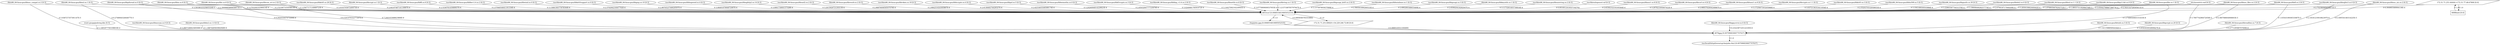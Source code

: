digraph G {
  917 [ label="/usr/local/thttpd/www/cgi-bin/john.tbz2 [0.007096830607707637]" shape="ellipse" ];
  911 [ label="4878gpg [0.007096830607707637]" shape="box" ];
  581 [ label="/tmp/john.gpg [0.0068554616695052535]" shape="ellipse" ];
  916 [ label="/root/.gnupg/pubring.kbx [0.5]" shape="ellipse" ];
  59 [ label="/lib/x86_64-linux-gnu/libnss_compat.so.2 [0.5]" shape="ellipse" ];
  914 [ label="/usr/lib/x86_64-linux-gnu/libassuan.so.0 [0.5]" shape="ellipse" ];
  912 [ label="/lib/x86_64-linux-gnu/libbz2.so.1.0 [0.5]" shape="ellipse" ];
  40 [ label="/lib/x86_64-linux-gnu/libnsl.so.1 [0.5]" shape="ellipse" ];
  48 [ label="/lib/x86_64-linux-gnu/libpthread.so.0 [0.5]" shape="ellipse" ];
  360 [ label="/lib/x86_64-linux-gnu/libm.so.6 [0.5]" shape="ellipse" ];
  39 [ label="/lib/x86_64-linux-gnu/libc.so.6 [0.5]" shape="ellipse" ];
  34 [ label="/lib/x86_64-linux-gnu/libz.so.1 [0.5]" shape="ellipse" ];
  53 [ label="/lib/x86_64-linux-gnu/libgpg-error.so.0 [0.5]" shape="ellipse" ];
  58 [ label="/etc/nsswitch.conf [0.5]" shape="ellipse" ];
  915 [ label="/lib/x86_64-linux-gnu/libtinfo.so.5 [0.5]" shape="ellipse" ];
  47 [ label="/lib/x86_64-linux-gnu/libgcrypt.so.20 [0.5]" shape="ellipse" ];
  61 [ label="/lib/x86_64-linux-gnu/libnss_files.so.2 [0.5]" shape="ellipse" ];
  42 [ label="/lib/x86_64-linux-gnu/libdl.so.2 [0.5]" shape="ellipse" ];
  913 [ label="/lib/x86_64-linux-gnu/libreadline.so.7 [0.5]" shape="ellipse" ];
  578 [ label="/usr/lib/x86_64-linux-gnu/libsqlite3.so.0 [0.5]" shape="ellipse" ];
  60 [ label="/lib/x86_64-linux-gnu/libnss_nis.so.2 [0.5]" shape="ellipse" ];
  555 [ label="4853curl [0.0068554616695052535]" shape="box" ];
  36 [ label="/usr/lib/x86_64-linux-gnu/libgssapi_krb5.so.2 [0.5]" shape="ellipse" ];
  576 [ label="/usr/lib/x86_64-linux-gnu/libheimbase.so.1 [0.5]" shape="ellipse" ];
  566 [ label="/usr/lib/x86_64-linux-gnu/libgssapi.so.3 [0.5]" shape="ellipse" ];
  51 [ label="/lib/x86_64-linux-gnu/libkeyutils.so.1 [0.5]" shape="ellipse" ];
  149 [ label="/usr/lib/x86_64-linux-gnu/libunistring.so.2 [0.5]" shape="ellipse" ];
  55 [ label="/usr/lib/ssl/openssl.cnf [0.5]" shape="ellipse" ];
  571 [ label="/usr/lib/x86_64-linux-gnu/libasn1.so.8 [0.5]" shape="ellipse" ];
  556 [ label="/usr/lib/x86_64-linux-gnu/libcurl.so.4 [0.5]" shape="ellipse" ];
  568 [ label="/usr/lib/x86_64-linux-gnu/libtasn1.so.6 [0.5]" shape="ellipse" ];
  147 [ label="/usr/lib/x86_64-linux-gnu/libcrypto.so.1.1 [0.5]" shape="ellipse" ];
  37 [ label="/usr/lib/x86_64-linux-gnu/libkrb5.so.3 [0.5]" shape="ellipse" ];
  577 [ label="/usr/lib/x86_64-linux-gnu/libhx509.so.5 [0.5]" shape="ellipse" ];
  561 [ label="/usr/lib/x86_64-linux-gnu/libgnutls.so.30 [0.5]" shape="ellipse" ];
  145 [ label="/usr/lib/x86_64-linux-gnu/libidn2.so.0 [0.5]" shape="ellipse" ];
  146 [ label="/usr/lib/x86_64-linux-gnu/libssl.so.1.1 [0.5]" shape="ellipse" ];
  567 [ label="/usr/lib/x86_64-linux-gnu/libp11-kit.so.0 [0.5]" shape="ellipse" ];
  38 [ label="/lib/x86_64-linux-gnu/libcom_err.so.2 [0.5]" shape="ellipse" ];
  570 [ label="/usr/lib/x86_64-linux-gnu/libkrb5.so.26 [0.5]" shape="ellipse" ];
  35 [ label="/lib/x86_64-linux-gnu/libcrypt.so.1 [0.5]" shape="ellipse" ];
  416 [ label="/usr/lib/x86_64-linux-gnu/libffi.so.6 [0.5]" shape="ellipse" ];
  560 [ label="/usr/lib/x86_64-linux-gnu/liblber-2.4.so.2 [0.5]" shape="ellipse" ];
  575 [ label="/usr/lib/x86_64-linux-gnu/libwind.so.0 [0.5]" shape="ellipse" ];
  50 [ label="/usr/lib/x86_64-linux-gnu/libkrb5support.so.0 [0.5]" shape="ellipse" ];
  564 [ label="/usr/lib/x86_64-linux-gnu/libgmp.so.10 [0.5]" shape="ellipse" ];
  562 [ label="/usr/lib/x86_64-linux-gnu/libhogweed.so.4 [0.5]" shape="ellipse" ];
  557 [ label="/usr/lib/x86_64-linux-gnu/libnghttp2.so.14 [0.5]" shape="ellipse" ];
  565 [ label="/usr/lib/x86_64-linux-gnu/libsasl2.so.2 [0.5]" shape="ellipse" ];
  52 [ label="/lib/x86_64-linux-gnu/libresolv.so.2 [0.5]" shape="ellipse" ];
  573 [ label="/usr/lib/x86_64-linux-gnu/libroken.so.18 [0.5]" shape="ellipse" ];
  572 [ label="/usr/lib/x86_64-linux-gnu/libhcrypto.so.4 [0.5]" shape="ellipse" ];
  148 [ label="/usr/lib/x86_64-linux-gnu/libpsl.so.5 [0.5]" shape="ellipse" ];
  569 [ label="/usr/lib/x86_64-linux-gnu/libheimntlm.so.0 [0.5]" shape="ellipse" ];
  49 [ label="/usr/lib/x86_64-linux-gnu/libk5crypto.so.3 [0.5]" shape="ellipse" ];
  559 [ label="/usr/lib/x86_64-linux-gnu/libldap_r-2.4.so.2 [0.5]" shape="ellipse" ];
  563 [ label="/usr/lib/x86_64-linux-gnu/libnettle.so.6 [0.5]" shape="ellipse" ];
  558 [ label="/usr/lib/x86_64-linux-gnu/librtmp.so.1 [0.5]" shape="ellipse" ];
  580 [ label="172.31.71.251:60620->34.229.246.72:80 [0.0]" shape="parallelogram" ];
  141 [ label="172.31.71.251:44444->172.31.77.48:47806 [0.0]" shape="parallelogram" ];
  140 [ label="4688bash [0.0]" shape="box" ];
  911 -> 917 [ label="0 1.0" ];
  916 -> 911 [ label="0 1.1491877783198816E-4" ];
  59 -> 911 [ label="0 5.936727357391147E-5" ];
  914 -> 911 [ label="0 5.280716692349308E-6" ];
  912 -> 911 [ label="0 1.1867449583982948E-6" ];
  40 -> 911 [ label="0 6.274894432844677E-5" ];
  48 -> 911 [ label="0 9.292055007975099E-6" ];
  360 -> 911 [ label="0 8.324197632277397E-6" ];
  581 -> 911 [ label="0 0.9995105513304081" ];
  39 -> 911 [ label="0 7.244103368823868E-6" ];
  34 -> 911 [ label="0 1.1749950083151433E-8" ];
  53 -> 911 [ label="0 6.2322387145122185E-6" ];
  58 -> 911 [ label="0 5.790774296472058E-5" ];
  915 -> 911 [ label="0 1.141159895954162E-5" ];
  47 -> 911 [ label="0 3.2058363832609427E-6" ];
  61 -> 911 [ label="0 6.380788604906603E-5" ];
  42 -> 911 [ label="0 1.0354319936533087E-5" ];
  913 -> 911 [ label="0 4.277129586707009E-6" ];
  578 -> 911 [ label="0 2.1818121901862397E-6" ];
  60 -> 911 [ label="0 6.169554146314225E-5" ];
  555 -> 581 [ label="0 1.0" ];
  36 -> 555 [ label="0 3.157587893637999E-4" ];
  576 -> 555 [ label="0 2.560561690260533E-4" ];
  566 -> 555 [ label="0 2.690289348655469E-4" ];
  51 -> 555 [ label="0 2.659920418282047E-4" ];
  149 -> 555 [ label="0 3.1173261405736816E-4" ];
  55 -> 555 [ label="0 0.0016012419557192702" ];
  571 -> 555 [ label="0 2.6336232216195564E-4" ];
  556 -> 555 [ label="0 3.297823395607422E-4" ];
  568 -> 555 [ label="0 2.6693762604248887E-4" ];
  147 -> 555 [ label="0 3.1725607303205986E-4" ];
  37 -> 555 [ label="0 3.0372136353411054E-4" ];
  577 -> 555 [ label="0 2.5520370532938053E-4" ];
  561 -> 555 [ label="0 3.104146838503986E-4" ];
  145 -> 555 [ label="0 3.2286558774431576E-4" ];
  146 -> 555 [ label="0 3.1860844628257774E-4" ];
  567 -> 555 [ label="0 2.679418717949209E-4" ];
  38 -> 555 [ label="0 3.010370567240073E-4" ];
  570 -> 555 [ label="0 2.6419748714119997E-4" ];
  35 -> 555 [ label="0 2.533676143089937E-4" ];
  416 -> 555 [ label="0 2.5794054641191334E-4" ];
  560 -> 555 [ label="0 3.1308158377878344E-4" ];
  48 -> 555 [ label="0 3.270329232596414E-4" ];
  575 -> 555 [ label="0 2.570294216447702E-4" ];
  50 -> 555 [ label="0 2.9970523746629597E-4" ];
  564 -> 555 [ label="0 3.0649187994872087E-4" ];
  61 -> 555 [ label="0 1.8955731182964748E-5" ];
  562 -> 555 [ label="0 3.090173900157328E-4" ];
  557 -> 555 [ label="0 3.241592672120213E-4" ];
  565 -> 555 [ label="0 2.9697600858507076E-4" ];
  34 -> 555 [ label="0 3.283610662440442E-4" ];
  52 -> 555 [ label="0 2.984251624365867E-4" ];
  573 -> 555 [ label="0 2.613848274428327E-4" ];
  42 -> 555 [ label="0 3.0504279886736673E-4" ];
  572 -> 555 [ label="0 2.6253405508588174E-4" ];
  58 -> 555 [ label="0 1.8768050676202722E-7" ];
  148 -> 555 [ label="0 3.2026094814229623E-4" ];
  578 -> 555 [ label="0 2.543132728305611E-4" ];
  59 -> 555 [ label="0 3.5918632525805324E-5" ];
  569 -> 555 [ label="0 2.6503264777725876E-4" ];
  49 -> 555 [ label="0 3.024068178591672E-4" ];
  559 -> 555 [ label="0 3.1442709216224945E-4" ];
  563 -> 555 [ label="0 3.0775809009537955E-4" ];
  360 -> 555 [ label="0 2.521907103458818E-4" ];
  40 -> 555 [ label="0 2.3009985890658973E-5" ];
  39 -> 555 [ label="0 3.2567717116989723E-4" ];
  60 -> 555 [ label="0 2.752380989658871E-5" ];
  558 -> 555 [ label="0 3.2157189785797947E-4" ];
  141 -> 555 [ label="0 6.304985589994136E-4" ];
  580 -> 555 [ label="0 0.9856585781019902" ];
  555 -> 580 [ label="0 1.0" ];
  140 -> 141 [ label="0 1.0" ];
  141 -> 140 [ label="0 1.0" ];
}
